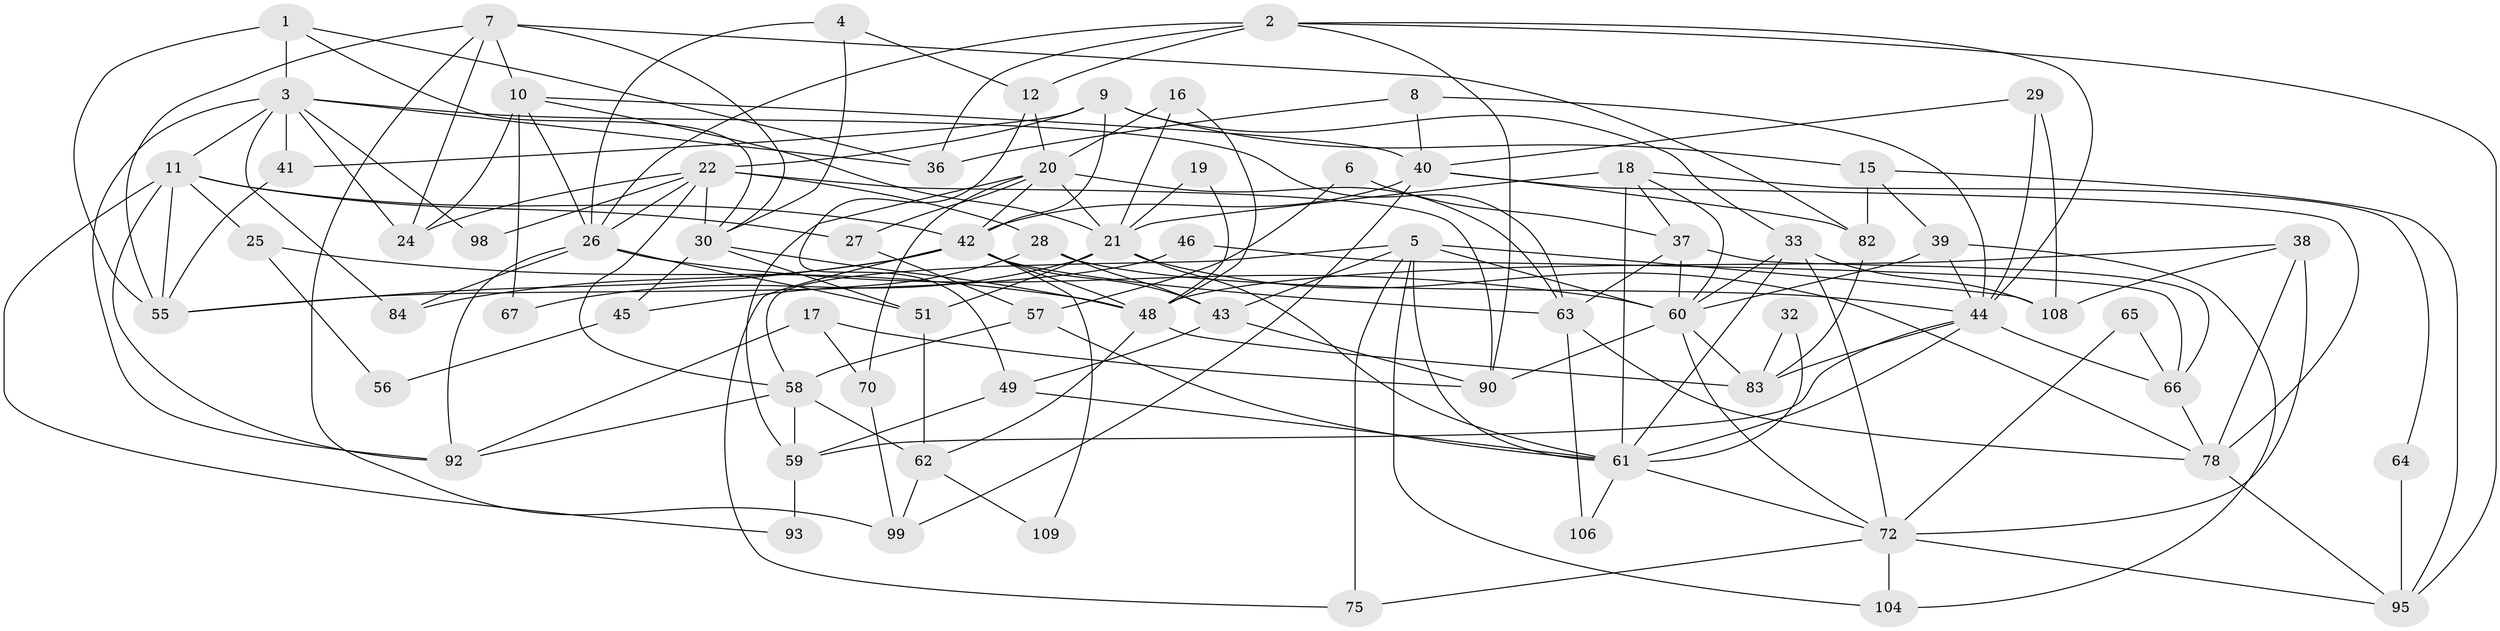 // original degree distribution, {3: 0.24770642201834864, 8: 0.01834862385321101, 5: 0.22935779816513763, 2: 0.1559633027522936, 6: 0.045871559633027525, 4: 0.25688073394495414, 7: 0.03669724770642202, 10: 0.009174311926605505}
// Generated by graph-tools (version 1.1) at 2025/41/03/06/25 10:41:55]
// undirected, 73 vertices, 173 edges
graph export_dot {
graph [start="1"]
  node [color=gray90,style=filled];
  1 [super="+13"];
  2 [super="+14"];
  3 [super="+34"];
  4;
  5 [super="+53"];
  6;
  7 [super="+71"];
  8 [super="+68"];
  9 [super="+74"];
  10 [super="+23"];
  11 [super="+86"];
  12 [super="+107"];
  15 [super="+87"];
  16;
  17;
  18 [super="+76"];
  19;
  20 [super="+88"];
  21 [super="+54"];
  22 [super="+80"];
  24;
  25;
  26 [super="+50"];
  27;
  28;
  29;
  30 [super="+31"];
  32;
  33 [super="+35"];
  36;
  37 [super="+52"];
  38 [super="+102"];
  39 [super="+47"];
  40 [super="+89"];
  41;
  42 [super="+96"];
  43;
  44 [super="+69"];
  45;
  46;
  48 [super="+73"];
  49;
  51;
  55 [super="+85"];
  56;
  57;
  58 [super="+77"];
  59;
  60 [super="+81"];
  61 [super="+100"];
  62 [super="+105"];
  63 [super="+103"];
  64;
  65;
  66 [super="+94"];
  67;
  70;
  72 [super="+79"];
  75;
  78 [super="+91"];
  82;
  83;
  84;
  90 [super="+97"];
  92;
  93;
  95 [super="+101"];
  98;
  99;
  104;
  106;
  108;
  109;
  1 -- 36;
  1 -- 30;
  1 -- 3;
  1 -- 55 [weight=2];
  2 -- 26;
  2 -- 90;
  2 -- 36;
  2 -- 12;
  2 -- 44;
  2 -- 95;
  3 -- 92;
  3 -- 36;
  3 -- 41;
  3 -- 84;
  3 -- 63;
  3 -- 24;
  3 -- 98;
  3 -- 11;
  4 -- 26;
  4 -- 30;
  4 -- 12;
  5 -- 60 [weight=2];
  5 -- 104;
  5 -- 58;
  5 -- 108;
  5 -- 75;
  5 -- 43;
  5 -- 61;
  6 -- 37;
  6 -- 57;
  7 -- 24;
  7 -- 82;
  7 -- 99;
  7 -- 10;
  7 -- 55;
  7 -- 30;
  8 -- 40;
  8 -- 36;
  8 -- 44;
  9 -- 42 [weight=2];
  9 -- 22;
  9 -- 41;
  9 -- 33;
  9 -- 15 [weight=2];
  10 -- 24;
  10 -- 26;
  10 -- 67;
  10 -- 40;
  10 -- 21;
  11 -- 25;
  11 -- 93;
  11 -- 42;
  11 -- 55;
  11 -- 27;
  11 -- 92;
  12 -- 20 [weight=2];
  12 -- 49;
  15 -- 95;
  15 -- 39;
  15 -- 82;
  16 -- 48;
  16 -- 20;
  16 -- 21;
  17 -- 90;
  17 -- 92;
  17 -- 70;
  18 -- 21;
  18 -- 64;
  18 -- 37 [weight=2];
  18 -- 60;
  18 -- 61;
  19 -- 21;
  19 -- 48;
  20 -- 59;
  20 -- 70;
  20 -- 42;
  20 -- 21;
  20 -- 27;
  20 -- 63;
  21 -- 51;
  21 -- 78;
  21 -- 67;
  21 -- 61;
  22 -- 24 [weight=2];
  22 -- 98;
  22 -- 28;
  22 -- 26;
  22 -- 90;
  22 -- 58;
  22 -- 30;
  25 -- 56;
  25 -- 48;
  26 -- 84;
  26 -- 60;
  26 -- 51;
  26 -- 92;
  27 -- 57;
  28 -- 43;
  28 -- 45;
  28 -- 44;
  29 -- 44;
  29 -- 108;
  29 -- 40;
  30 -- 45;
  30 -- 48;
  30 -- 51;
  32 -- 61;
  32 -- 83;
  33 -- 108;
  33 -- 72;
  33 -- 60;
  33 -- 61;
  37 -- 63;
  37 -- 66;
  37 -- 60;
  38 -- 72;
  38 -- 108;
  38 -- 78 [weight=2];
  38 -- 48;
  39 -- 60;
  39 -- 104;
  39 -- 44;
  40 -- 42;
  40 -- 82;
  40 -- 99;
  40 -- 78;
  41 -- 55;
  42 -- 109;
  42 -- 84;
  42 -- 43;
  42 -- 75;
  42 -- 63;
  42 -- 48;
  42 -- 55;
  43 -- 49;
  43 -- 90;
  44 -- 61 [weight=2];
  44 -- 66;
  44 -- 83;
  44 -- 59;
  45 -- 56;
  46 -- 66;
  46 -- 55;
  48 -- 83;
  48 -- 62;
  49 -- 59;
  49 -- 61;
  51 -- 62;
  57 -- 61;
  57 -- 58;
  58 -- 62;
  58 -- 59;
  58 -- 92;
  59 -- 93;
  60 -- 83;
  60 -- 90;
  60 -- 72;
  61 -- 72;
  61 -- 106;
  62 -- 99;
  62 -- 109;
  63 -- 78;
  63 -- 106;
  64 -- 95;
  65 -- 72;
  65 -- 66;
  66 -- 78;
  70 -- 99;
  72 -- 104;
  72 -- 75;
  72 -- 95;
  78 -- 95;
  82 -- 83;
}
